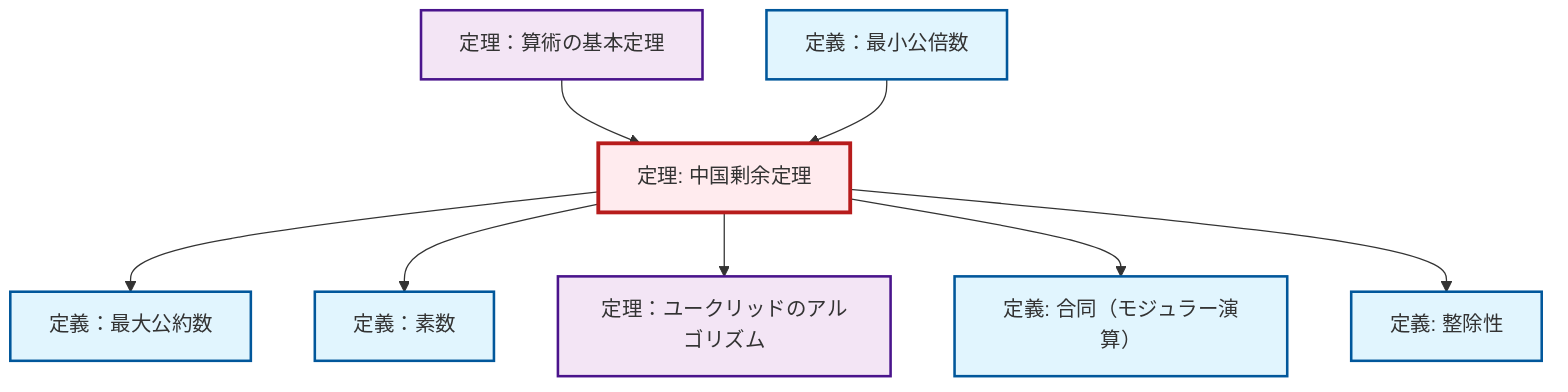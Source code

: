 graph TD
    classDef definition fill:#e1f5fe,stroke:#01579b,stroke-width:2px
    classDef theorem fill:#f3e5f5,stroke:#4a148c,stroke-width:2px
    classDef axiom fill:#fff3e0,stroke:#e65100,stroke-width:2px
    classDef example fill:#e8f5e9,stroke:#1b5e20,stroke-width:2px
    classDef current fill:#ffebee,stroke:#b71c1c,stroke-width:3px
    def-divisibility["定義: 整除性"]:::definition
    thm-euclidean-algorithm["定理：ユークリッドのアルゴリズム"]:::theorem
    def-lcm["定義：最小公倍数"]:::definition
    def-prime["定義：素数"]:::definition
    thm-chinese-remainder["定理: 中国剰余定理"]:::theorem
    def-gcd["定義：最大公約数"]:::definition
    thm-fundamental-arithmetic["定理：算術の基本定理"]:::theorem
    def-congruence["定義: 合同（モジュラー演算）"]:::definition
    thm-fundamental-arithmetic --> thm-chinese-remainder
    def-lcm --> thm-chinese-remainder
    thm-chinese-remainder --> def-gcd
    thm-chinese-remainder --> def-prime
    thm-chinese-remainder --> thm-euclidean-algorithm
    thm-chinese-remainder --> def-congruence
    thm-chinese-remainder --> def-divisibility
    class thm-chinese-remainder current
